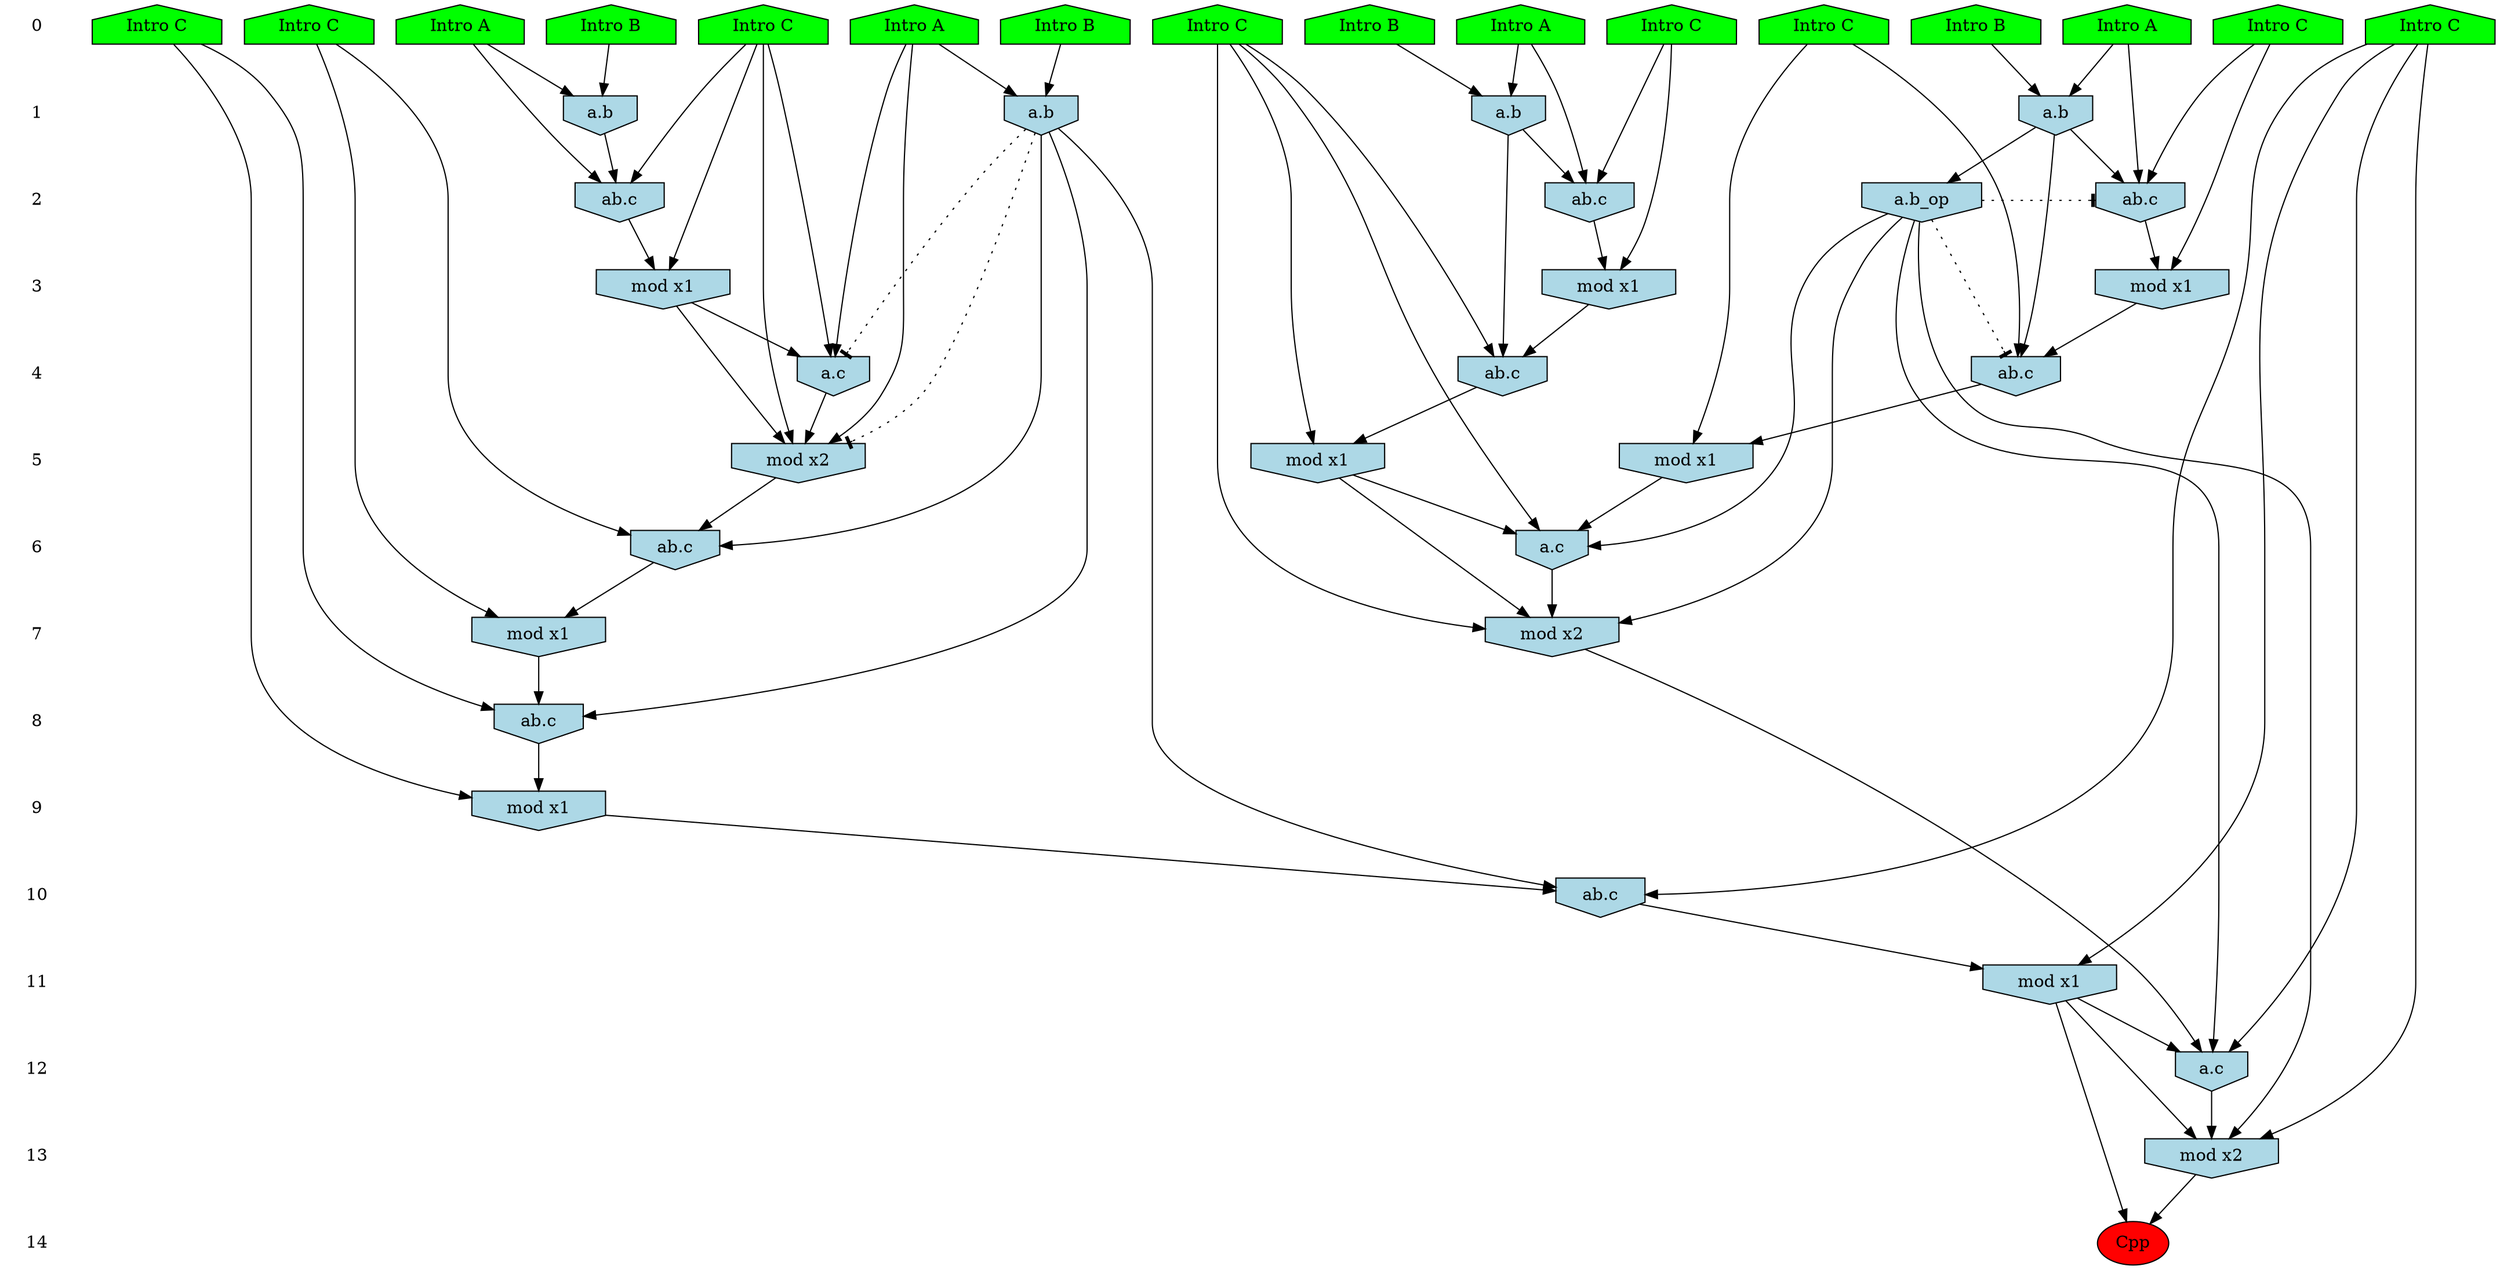 /* Compression of 1 causal flows obtained in average at 1.869676E+01 t.u */
/* Compressed causal flows were: [3373] */
digraph G{
 ranksep=.5 ; 
{ rank = same ; "0" [shape=plaintext] ; node_1 [label ="Intro B", shape=house, style=filled, fillcolor=green] ;
node_2 [label ="Intro A", shape=house, style=filled, fillcolor=green] ;
node_3 [label ="Intro B", shape=house, style=filled, fillcolor=green] ;
node_4 [label ="Intro A", shape=house, style=filled, fillcolor=green] ;
node_5 [label ="Intro A", shape=house, style=filled, fillcolor=green] ;
node_6 [label ="Intro A", shape=house, style=filled, fillcolor=green] ;
node_7 [label ="Intro B", shape=house, style=filled, fillcolor=green] ;
node_8 [label ="Intro B", shape=house, style=filled, fillcolor=green] ;
node_9 [label ="Intro C", shape=house, style=filled, fillcolor=green] ;
node_10 [label ="Intro C", shape=house, style=filled, fillcolor=green] ;
node_11 [label ="Intro C", shape=house, style=filled, fillcolor=green] ;
node_12 [label ="Intro C", shape=house, style=filled, fillcolor=green] ;
node_13 [label ="Intro C", shape=house, style=filled, fillcolor=green] ;
node_14 [label ="Intro C", shape=house, style=filled, fillcolor=green] ;
node_15 [label ="Intro C", shape=house, style=filled, fillcolor=green] ;
node_16 [label ="Intro C", shape=house, style=filled, fillcolor=green] ;
}
{ rank = same ; "1" [shape=plaintext] ; node_17 [label="a.b", shape=invhouse, style=filled, fillcolor = lightblue] ;
node_19 [label="a.b", shape=invhouse, style=filled, fillcolor = lightblue] ;
node_24 [label="a.b", shape=invhouse, style=filled, fillcolor = lightblue] ;
node_30 [label="a.b", shape=invhouse, style=filled, fillcolor = lightblue] ;
}
{ rank = same ; "2" [shape=plaintext] ; node_18 [label="ab.c", shape=invhouse, style=filled, fillcolor = lightblue] ;
node_21 [label="ab.c", shape=invhouse, style=filled, fillcolor = lightblue] ;
node_27 [label="a.b_op", shape=invhouse, style=filled, fillcolor = lightblue] ;
node_28 [label="ab.c", shape=invhouse, style=filled, fillcolor = lightblue] ;
}
{ rank = same ; "3" [shape=plaintext] ; node_20 [label="mod x1", shape=invhouse, style=filled, fillcolor = lightblue] ;
node_22 [label="mod x1", shape=invhouse, style=filled, fillcolor = lightblue] ;
node_31 [label="mod x1", shape=invhouse, style=filled, fillcolor = lightblue] ;
}
{ rank = same ; "4" [shape=plaintext] ; node_23 [label="ab.c", shape=invhouse, style=filled, fillcolor = lightblue] ;
node_25 [label="a.c", shape=invhouse, style=filled, fillcolor = lightblue] ;
node_32 [label="ab.c", shape=invhouse, style=filled, fillcolor = lightblue] ;
}
{ rank = same ; "5" [shape=plaintext] ; node_26 [label="mod x2", shape=invhouse, style=filled, fillcolor = lightblue] ;
node_29 [label="mod x1", shape=invhouse, style=filled, fillcolor = lightblue] ;
node_34 [label="mod x1", shape=invhouse, style=filled, fillcolor = lightblue] ;
}
{ rank = same ; "6" [shape=plaintext] ; node_33 [label="ab.c", shape=invhouse, style=filled, fillcolor = lightblue] ;
node_37 [label="a.c", shape=invhouse, style=filled, fillcolor = lightblue] ;
}
{ rank = same ; "7" [shape=plaintext] ; node_35 [label="mod x1", shape=invhouse, style=filled, fillcolor = lightblue] ;
node_39 [label="mod x2", shape=invhouse, style=filled, fillcolor = lightblue] ;
}
{ rank = same ; "8" [shape=plaintext] ; node_36 [label="ab.c", shape=invhouse, style=filled, fillcolor = lightblue] ;
}
{ rank = same ; "9" [shape=plaintext] ; node_38 [label="mod x1", shape=invhouse, style=filled, fillcolor = lightblue] ;
}
{ rank = same ; "10" [shape=plaintext] ; node_40 [label="ab.c", shape=invhouse, style=filled, fillcolor = lightblue] ;
}
{ rank = same ; "11" [shape=plaintext] ; node_41 [label="mod x1", shape=invhouse, style=filled, fillcolor = lightblue] ;
}
{ rank = same ; "12" [shape=plaintext] ; node_42 [label="a.c", shape=invhouse, style=filled, fillcolor = lightblue] ;
}
{ rank = same ; "13" [shape=plaintext] ; node_43 [label="mod x2", shape=invhouse, style=filled, fillcolor = lightblue] ;
}
{ rank = same ; "14" [shape=plaintext] ; node_44 [label ="Cpp", style=filled, fillcolor=red] ;
}
"0" -> "1" [style="invis"]; 
"1" -> "2" [style="invis"]; 
"2" -> "3" [style="invis"]; 
"3" -> "4" [style="invis"]; 
"4" -> "5" [style="invis"]; 
"5" -> "6" [style="invis"]; 
"6" -> "7" [style="invis"]; 
"7" -> "8" [style="invis"]; 
"8" -> "9" [style="invis"]; 
"9" -> "10" [style="invis"]; 
"10" -> "11" [style="invis"]; 
"11" -> "12" [style="invis"]; 
"12" -> "13" [style="invis"]; 
"13" -> "14" [style="invis"]; 
node_4 -> node_17
node_7 -> node_17
node_4 -> node_18
node_16 -> node_18
node_17 -> node_18
node_3 -> node_19
node_6 -> node_19
node_16 -> node_20
node_18 -> node_20
node_6 -> node_21
node_15 -> node_21
node_19 -> node_21
node_15 -> node_22
node_21 -> node_22
node_10 -> node_23
node_19 -> node_23
node_22 -> node_23
node_1 -> node_24
node_2 -> node_24
node_5 -> node_25
node_16 -> node_25
node_20 -> node_25
node_5 -> node_26
node_16 -> node_26
node_20 -> node_26
node_25 -> node_26
node_19 -> node_27
node_2 -> node_28
node_14 -> node_28
node_24 -> node_28
node_10 -> node_29
node_23 -> node_29
node_5 -> node_30
node_8 -> node_30
node_14 -> node_31
node_28 -> node_31
node_9 -> node_32
node_24 -> node_32
node_31 -> node_32
node_11 -> node_33
node_26 -> node_33
node_30 -> node_33
node_9 -> node_34
node_32 -> node_34
node_11 -> node_35
node_33 -> node_35
node_13 -> node_36
node_30 -> node_36
node_35 -> node_36
node_9 -> node_37
node_27 -> node_37
node_29 -> node_37
node_34 -> node_37
node_13 -> node_38
node_36 -> node_38
node_9 -> node_39
node_27 -> node_39
node_34 -> node_39
node_37 -> node_39
node_12 -> node_40
node_30 -> node_40
node_38 -> node_40
node_12 -> node_41
node_40 -> node_41
node_12 -> node_42
node_27 -> node_42
node_39 -> node_42
node_41 -> node_42
node_12 -> node_43
node_27 -> node_43
node_41 -> node_43
node_42 -> node_43
node_41 -> node_44
node_43 -> node_44
node_27 -> node_23 [style=dotted, arrowhead = tee] 
node_27 -> node_21 [style=dotted, arrowhead = tee] 
node_30 -> node_26 [style=dotted, arrowhead = tee] 
node_30 -> node_25 [style=dotted, arrowhead = tee] 
}
/*
 Dot generation time: 0.000200
*/